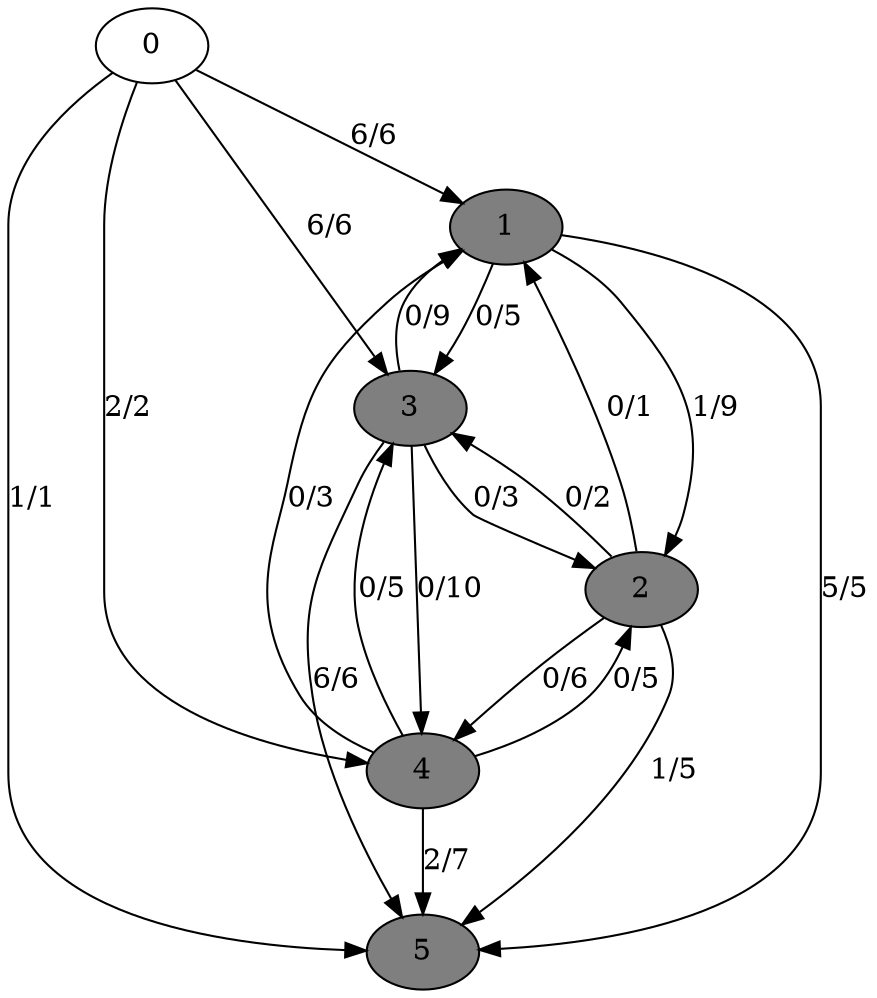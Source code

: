 digraph G {
	0[style=filled fillcolor=grey100];
	0->1[label ="6/6"] ;
	0->3[label ="6/6"] ;
	0->4[label ="2/2"] ;
	0->5[label ="1/1"] ;
	1[style=filled fillcolor=grey50];
	1->2[label ="1/9"] ;
	1->3[label ="0/5"] ;
	1->5[label ="5/5"] ;
	2[style=filled fillcolor=grey50];
	2->1[label ="0/1"] ;
	2->3[label ="0/2"] ;
	2->4[label ="0/6"] ;
	2->5[label ="1/5"] ;
	3[style=filled fillcolor=grey50];
	3->1[label ="0/9"] ;
	3->2[label ="0/3"] ;
	3->4[label ="0/10"] ;
	3->5[label ="6/6"] ;
	4[style=filled fillcolor=grey50];
	4->1[label ="0/3"] ;
	4->2[label ="0/5"] ;
	4->3[label ="0/5"] ;
	4->5[label ="2/7"] ;
	5[style=filled fillcolor=grey50];
}

